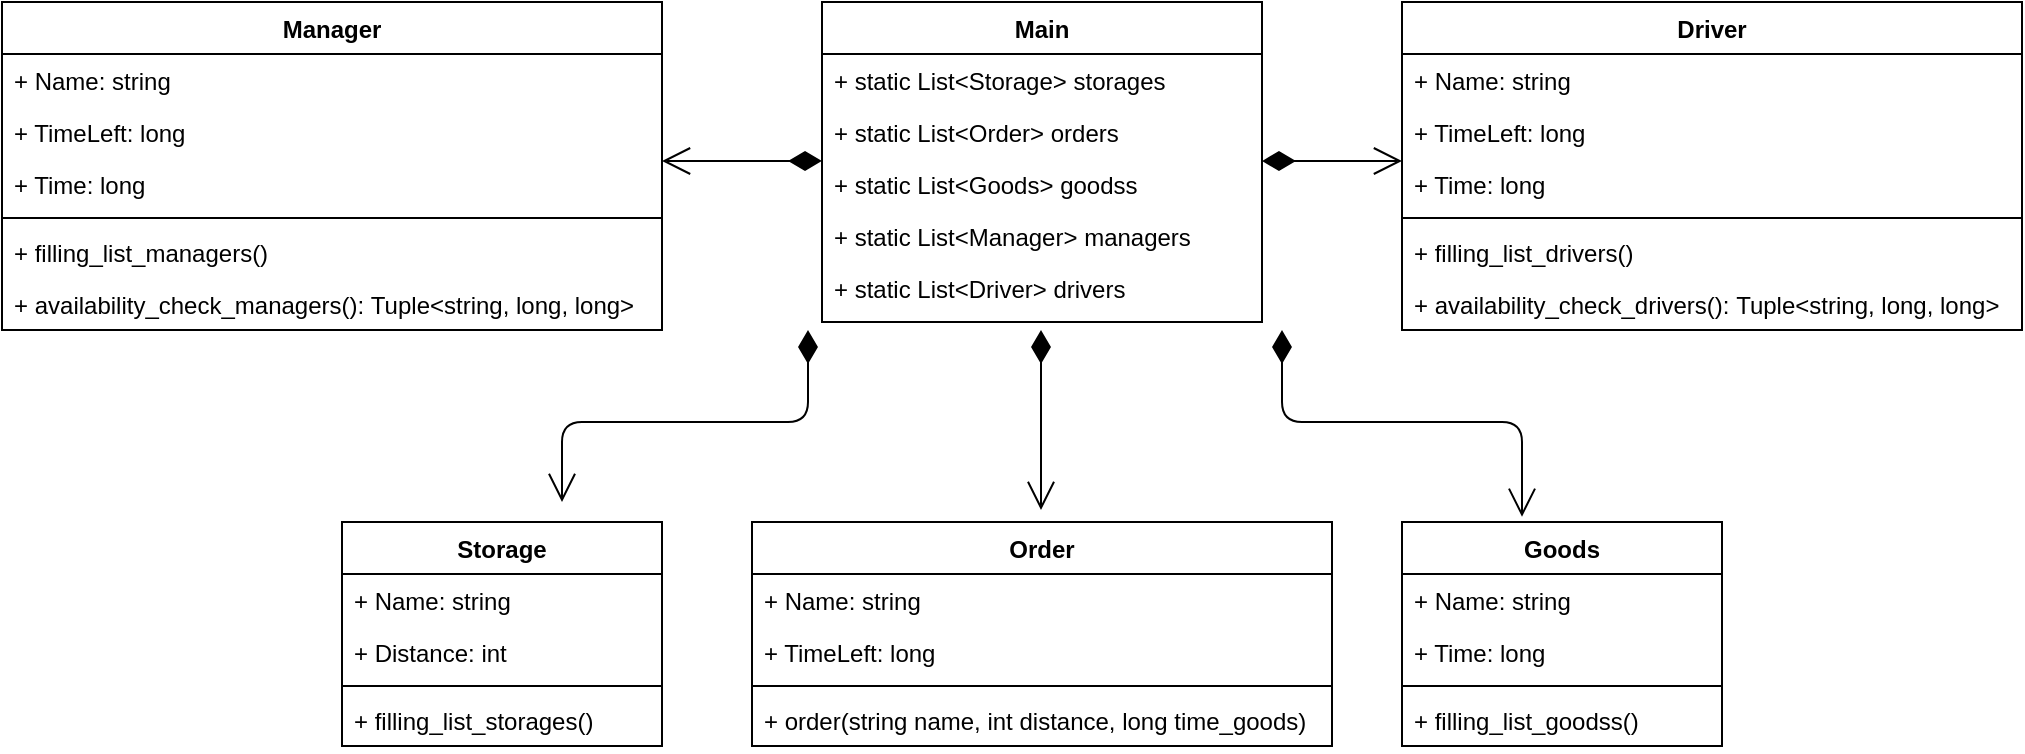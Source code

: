 <mxfile version="12.6.6" type="device"><diagram id="UmkeF1wVnzAq14_-rtWw" name="Page-1"><mxGraphModel dx="1278" dy="652" grid="1" gridSize="10" guides="1" tooltips="1" connect="1" arrows="1" fold="1" page="1" pageScale="1" pageWidth="827" pageHeight="1169" math="0" shadow="0"><root><mxCell id="0"/><mxCell id="1" parent="0"/><mxCell id="97qBTotvS9UIJsR-TAPf-1" value="Order" style="swimlane;fontStyle=1;align=center;verticalAlign=top;childLayout=stackLayout;horizontal=1;startSize=26;horizontalStack=0;resizeParent=1;resizeParentMax=0;resizeLast=0;collapsible=1;marginBottom=0;" vertex="1" parent="1"><mxGeometry x="385" y="270" width="290" height="112" as="geometry"/></mxCell><mxCell id="97qBTotvS9UIJsR-TAPf-2" value="+ Name: string" style="text;strokeColor=none;fillColor=none;align=left;verticalAlign=top;spacingLeft=4;spacingRight=4;overflow=hidden;rotatable=0;points=[[0,0.5],[1,0.5]];portConstraint=eastwest;" vertex="1" parent="97qBTotvS9UIJsR-TAPf-1"><mxGeometry y="26" width="290" height="26" as="geometry"/></mxCell><mxCell id="97qBTotvS9UIJsR-TAPf-5" value="+ TimeLeft: long" style="text;strokeColor=none;fillColor=none;align=left;verticalAlign=top;spacingLeft=4;spacingRight=4;overflow=hidden;rotatable=0;points=[[0,0.5],[1,0.5]];portConstraint=eastwest;" vertex="1" parent="97qBTotvS9UIJsR-TAPf-1"><mxGeometry y="52" width="290" height="26" as="geometry"/></mxCell><mxCell id="97qBTotvS9UIJsR-TAPf-3" value="" style="line;strokeWidth=1;fillColor=none;align=left;verticalAlign=middle;spacingTop=-1;spacingLeft=3;spacingRight=3;rotatable=0;labelPosition=right;points=[];portConstraint=eastwest;" vertex="1" parent="97qBTotvS9UIJsR-TAPf-1"><mxGeometry y="78" width="290" height="8" as="geometry"/></mxCell><mxCell id="97qBTotvS9UIJsR-TAPf-4" value="+ order(string name, int distance, long time_goods)" style="text;strokeColor=none;fillColor=none;align=left;verticalAlign=top;spacingLeft=4;spacingRight=4;overflow=hidden;rotatable=0;points=[[0,0.5],[1,0.5]];portConstraint=eastwest;" vertex="1" parent="97qBTotvS9UIJsR-TAPf-1"><mxGeometry y="86" width="290" height="26" as="geometry"/></mxCell><mxCell id="97qBTotvS9UIJsR-TAPf-6" value="Goods" style="swimlane;fontStyle=1;align=center;verticalAlign=top;childLayout=stackLayout;horizontal=1;startSize=26;horizontalStack=0;resizeParent=1;resizeParentMax=0;resizeLast=0;collapsible=1;marginBottom=0;" vertex="1" parent="1"><mxGeometry x="710" y="270" width="160" height="112" as="geometry"/></mxCell><mxCell id="97qBTotvS9UIJsR-TAPf-7" value="+ Name: string" style="text;strokeColor=none;fillColor=none;align=left;verticalAlign=top;spacingLeft=4;spacingRight=4;overflow=hidden;rotatable=0;points=[[0,0.5],[1,0.5]];portConstraint=eastwest;" vertex="1" parent="97qBTotvS9UIJsR-TAPf-6"><mxGeometry y="26" width="160" height="26" as="geometry"/></mxCell><mxCell id="97qBTotvS9UIJsR-TAPf-10" value="+ Time: long" style="text;strokeColor=none;fillColor=none;align=left;verticalAlign=top;spacingLeft=4;spacingRight=4;overflow=hidden;rotatable=0;points=[[0,0.5],[1,0.5]];portConstraint=eastwest;" vertex="1" parent="97qBTotvS9UIJsR-TAPf-6"><mxGeometry y="52" width="160" height="26" as="geometry"/></mxCell><mxCell id="97qBTotvS9UIJsR-TAPf-8" value="" style="line;strokeWidth=1;fillColor=none;align=left;verticalAlign=middle;spacingTop=-1;spacingLeft=3;spacingRight=3;rotatable=0;labelPosition=right;points=[];portConstraint=eastwest;" vertex="1" parent="97qBTotvS9UIJsR-TAPf-6"><mxGeometry y="78" width="160" height="8" as="geometry"/></mxCell><mxCell id="97qBTotvS9UIJsR-TAPf-9" value="+ filling_list_goodss()" style="text;strokeColor=none;fillColor=none;align=left;verticalAlign=top;spacingLeft=4;spacingRight=4;overflow=hidden;rotatable=0;points=[[0,0.5],[1,0.5]];portConstraint=eastwest;" vertex="1" parent="97qBTotvS9UIJsR-TAPf-6"><mxGeometry y="86" width="160" height="26" as="geometry"/></mxCell><mxCell id="97qBTotvS9UIJsR-TAPf-11" value="Manager" style="swimlane;fontStyle=1;align=center;verticalAlign=top;childLayout=stackLayout;horizontal=1;startSize=26;horizontalStack=0;resizeParent=1;resizeParentMax=0;resizeLast=0;collapsible=1;marginBottom=0;" vertex="1" parent="1"><mxGeometry x="10" y="10" width="330" height="164" as="geometry"/></mxCell><mxCell id="97qBTotvS9UIJsR-TAPf-12" value="+ Name: string" style="text;strokeColor=none;fillColor=none;align=left;verticalAlign=top;spacingLeft=4;spacingRight=4;overflow=hidden;rotatable=0;points=[[0,0.5],[1,0.5]];portConstraint=eastwest;" vertex="1" parent="97qBTotvS9UIJsR-TAPf-11"><mxGeometry y="26" width="330" height="26" as="geometry"/></mxCell><mxCell id="97qBTotvS9UIJsR-TAPf-15" value="+ TimeLeft: long" style="text;strokeColor=none;fillColor=none;align=left;verticalAlign=top;spacingLeft=4;spacingRight=4;overflow=hidden;rotatable=0;points=[[0,0.5],[1,0.5]];portConstraint=eastwest;" vertex="1" parent="97qBTotvS9UIJsR-TAPf-11"><mxGeometry y="52" width="330" height="26" as="geometry"/></mxCell><mxCell id="97qBTotvS9UIJsR-TAPf-16" value="+ Time: long" style="text;strokeColor=none;fillColor=none;align=left;verticalAlign=top;spacingLeft=4;spacingRight=4;overflow=hidden;rotatable=0;points=[[0,0.5],[1,0.5]];portConstraint=eastwest;" vertex="1" parent="97qBTotvS9UIJsR-TAPf-11"><mxGeometry y="78" width="330" height="26" as="geometry"/></mxCell><mxCell id="97qBTotvS9UIJsR-TAPf-13" value="" style="line;strokeWidth=1;fillColor=none;align=left;verticalAlign=middle;spacingTop=-1;spacingLeft=3;spacingRight=3;rotatable=0;labelPosition=right;points=[];portConstraint=eastwest;" vertex="1" parent="97qBTotvS9UIJsR-TAPf-11"><mxGeometry y="104" width="330" height="8" as="geometry"/></mxCell><mxCell id="97qBTotvS9UIJsR-TAPf-14" value="+ filling_list_managers()" style="text;strokeColor=none;fillColor=none;align=left;verticalAlign=top;spacingLeft=4;spacingRight=4;overflow=hidden;rotatable=0;points=[[0,0.5],[1,0.5]];portConstraint=eastwest;" vertex="1" parent="97qBTotvS9UIJsR-TAPf-11"><mxGeometry y="112" width="330" height="26" as="geometry"/></mxCell><mxCell id="97qBTotvS9UIJsR-TAPf-17" value="+ availability_check_managers(): Tuple&lt;string, long, long&gt;" style="text;strokeColor=none;fillColor=none;align=left;verticalAlign=top;spacingLeft=4;spacingRight=4;overflow=hidden;rotatable=0;points=[[0,0.5],[1,0.5]];portConstraint=eastwest;" vertex="1" parent="97qBTotvS9UIJsR-TAPf-11"><mxGeometry y="138" width="330" height="26" as="geometry"/></mxCell><mxCell id="97qBTotvS9UIJsR-TAPf-18" value="Driver" style="swimlane;fontStyle=1;align=center;verticalAlign=top;childLayout=stackLayout;horizontal=1;startSize=26;horizontalStack=0;resizeParent=1;resizeParentMax=0;resizeLast=0;collapsible=1;marginBottom=0;" vertex="1" parent="1"><mxGeometry x="710" y="10" width="310" height="164" as="geometry"/></mxCell><mxCell id="97qBTotvS9UIJsR-TAPf-19" value="+ Name: string" style="text;strokeColor=none;fillColor=none;align=left;verticalAlign=top;spacingLeft=4;spacingRight=4;overflow=hidden;rotatable=0;points=[[0,0.5],[1,0.5]];portConstraint=eastwest;" vertex="1" parent="97qBTotvS9UIJsR-TAPf-18"><mxGeometry y="26" width="310" height="26" as="geometry"/></mxCell><mxCell id="97qBTotvS9UIJsR-TAPf-20" value="+ TimeLeft: long" style="text;strokeColor=none;fillColor=none;align=left;verticalAlign=top;spacingLeft=4;spacingRight=4;overflow=hidden;rotatable=0;points=[[0,0.5],[1,0.5]];portConstraint=eastwest;" vertex="1" parent="97qBTotvS9UIJsR-TAPf-18"><mxGeometry y="52" width="310" height="26" as="geometry"/></mxCell><mxCell id="97qBTotvS9UIJsR-TAPf-21" value="+ Time: long" style="text;strokeColor=none;fillColor=none;align=left;verticalAlign=top;spacingLeft=4;spacingRight=4;overflow=hidden;rotatable=0;points=[[0,0.5],[1,0.5]];portConstraint=eastwest;" vertex="1" parent="97qBTotvS9UIJsR-TAPf-18"><mxGeometry y="78" width="310" height="26" as="geometry"/></mxCell><mxCell id="97qBTotvS9UIJsR-TAPf-22" value="" style="line;strokeWidth=1;fillColor=none;align=left;verticalAlign=middle;spacingTop=-1;spacingLeft=3;spacingRight=3;rotatable=0;labelPosition=right;points=[];portConstraint=eastwest;" vertex="1" parent="97qBTotvS9UIJsR-TAPf-18"><mxGeometry y="104" width="310" height="8" as="geometry"/></mxCell><mxCell id="97qBTotvS9UIJsR-TAPf-23" value="+ filling_list_drivers()" style="text;strokeColor=none;fillColor=none;align=left;verticalAlign=top;spacingLeft=4;spacingRight=4;overflow=hidden;rotatable=0;points=[[0,0.5],[1,0.5]];portConstraint=eastwest;" vertex="1" parent="97qBTotvS9UIJsR-TAPf-18"><mxGeometry y="112" width="310" height="26" as="geometry"/></mxCell><mxCell id="97qBTotvS9UIJsR-TAPf-24" value="+ availability_check_drivers(): Tuple&lt;string, long, long&gt;" style="text;strokeColor=none;fillColor=none;align=left;verticalAlign=top;spacingLeft=4;spacingRight=4;overflow=hidden;rotatable=0;points=[[0,0.5],[1,0.5]];portConstraint=eastwest;" vertex="1" parent="97qBTotvS9UIJsR-TAPf-18"><mxGeometry y="138" width="310" height="26" as="geometry"/></mxCell><mxCell id="97qBTotvS9UIJsR-TAPf-25" value="Storage" style="swimlane;fontStyle=1;align=center;verticalAlign=top;childLayout=stackLayout;horizontal=1;startSize=26;horizontalStack=0;resizeParent=1;resizeParentMax=0;resizeLast=0;collapsible=1;marginBottom=0;" vertex="1" parent="1"><mxGeometry x="180" y="270" width="160" height="112" as="geometry"/></mxCell><mxCell id="97qBTotvS9UIJsR-TAPf-26" value="+ Name: string" style="text;strokeColor=none;fillColor=none;align=left;verticalAlign=top;spacingLeft=4;spacingRight=4;overflow=hidden;rotatable=0;points=[[0,0.5],[1,0.5]];portConstraint=eastwest;" vertex="1" parent="97qBTotvS9UIJsR-TAPf-25"><mxGeometry y="26" width="160" height="26" as="geometry"/></mxCell><mxCell id="97qBTotvS9UIJsR-TAPf-29" value="+ Distance: int" style="text;strokeColor=none;fillColor=none;align=left;verticalAlign=top;spacingLeft=4;spacingRight=4;overflow=hidden;rotatable=0;points=[[0,0.5],[1,0.5]];portConstraint=eastwest;" vertex="1" parent="97qBTotvS9UIJsR-TAPf-25"><mxGeometry y="52" width="160" height="26" as="geometry"/></mxCell><mxCell id="97qBTotvS9UIJsR-TAPf-27" value="" style="line;strokeWidth=1;fillColor=none;align=left;verticalAlign=middle;spacingTop=-1;spacingLeft=3;spacingRight=3;rotatable=0;labelPosition=right;points=[];portConstraint=eastwest;" vertex="1" parent="97qBTotvS9UIJsR-TAPf-25"><mxGeometry y="78" width="160" height="8" as="geometry"/></mxCell><mxCell id="97qBTotvS9UIJsR-TAPf-28" value="+ filling_list_storages()" style="text;strokeColor=none;fillColor=none;align=left;verticalAlign=top;spacingLeft=4;spacingRight=4;overflow=hidden;rotatable=0;points=[[0,0.5],[1,0.5]];portConstraint=eastwest;" vertex="1" parent="97qBTotvS9UIJsR-TAPf-25"><mxGeometry y="86" width="160" height="26" as="geometry"/></mxCell><mxCell id="97qBTotvS9UIJsR-TAPf-34" value="Main" style="swimlane;fontStyle=1;align=center;verticalAlign=top;childLayout=stackLayout;horizontal=1;startSize=26;horizontalStack=0;resizeParent=1;resizeParentMax=0;resizeLast=0;collapsible=1;marginBottom=0;" vertex="1" parent="1"><mxGeometry x="420" y="10" width="220" height="160" as="geometry"/></mxCell><mxCell id="97qBTotvS9UIJsR-TAPf-35" value="+ static List&lt;Storage&gt; storages&#10;&#10;" style="text;strokeColor=none;fillColor=none;align=left;verticalAlign=top;spacingLeft=4;spacingRight=4;overflow=hidden;rotatable=0;points=[[0,0.5],[1,0.5]];portConstraint=eastwest;" vertex="1" parent="97qBTotvS9UIJsR-TAPf-34"><mxGeometry y="26" width="220" height="26" as="geometry"/></mxCell><mxCell id="97qBTotvS9UIJsR-TAPf-43" value="+ static List&lt;Order&gt; orders" style="text;strokeColor=none;fillColor=none;align=left;verticalAlign=top;spacingLeft=4;spacingRight=4;overflow=hidden;rotatable=0;points=[[0,0.5],[1,0.5]];portConstraint=eastwest;" vertex="1" parent="97qBTotvS9UIJsR-TAPf-34"><mxGeometry y="52" width="220" height="26" as="geometry"/></mxCell><mxCell id="97qBTotvS9UIJsR-TAPf-44" value="+ static List&lt;Goods&gt; goodss" style="text;strokeColor=none;fillColor=none;align=left;verticalAlign=top;spacingLeft=4;spacingRight=4;overflow=hidden;rotatable=0;points=[[0,0.5],[1,0.5]];portConstraint=eastwest;" vertex="1" parent="97qBTotvS9UIJsR-TAPf-34"><mxGeometry y="78" width="220" height="26" as="geometry"/></mxCell><mxCell id="97qBTotvS9UIJsR-TAPf-45" value="+ static List&lt;Manager&gt; managers&#10;" style="text;strokeColor=none;fillColor=none;align=left;verticalAlign=top;spacingLeft=4;spacingRight=4;overflow=hidden;rotatable=0;points=[[0,0.5],[1,0.5]];portConstraint=eastwest;" vertex="1" parent="97qBTotvS9UIJsR-TAPf-34"><mxGeometry y="104" width="220" height="26" as="geometry"/></mxCell><mxCell id="97qBTotvS9UIJsR-TAPf-46" value="+ static List&lt;Driver&gt; drivers&#10;" style="text;strokeColor=none;fillColor=none;align=left;verticalAlign=top;spacingLeft=4;spacingRight=4;overflow=hidden;rotatable=0;points=[[0,0.5],[1,0.5]];portConstraint=eastwest;" vertex="1" parent="97qBTotvS9UIJsR-TAPf-34"><mxGeometry y="130" width="220" height="30" as="geometry"/></mxCell><mxCell id="97qBTotvS9UIJsR-TAPf-47" value="" style="endArrow=open;html=1;endSize=12;startArrow=diamondThin;startSize=14;startFill=1;edgeStyle=orthogonalEdgeStyle;align=left;verticalAlign=bottom;" edge="1" parent="1"><mxGeometry x="-1" y="140" relative="1" as="geometry"><mxPoint x="529.5" y="174" as="sourcePoint"/><mxPoint x="529.5" y="264" as="targetPoint"/><mxPoint y="-10" as="offset"/></mxGeometry></mxCell><mxCell id="97qBTotvS9UIJsR-TAPf-48" value="" style="endArrow=open;html=1;endSize=12;startArrow=diamondThin;startSize=14;startFill=1;edgeStyle=orthogonalEdgeStyle;align=left;verticalAlign=bottom;entryX=0.375;entryY=-0.023;entryDx=0;entryDy=0;entryPerimeter=0;" edge="1" parent="1" target="97qBTotvS9UIJsR-TAPf-6"><mxGeometry x="-1" y="126" relative="1" as="geometry"><mxPoint x="650" y="174" as="sourcePoint"/><mxPoint x="650" y="234" as="targetPoint"/><Array as="points"><mxPoint x="650" y="220"/><mxPoint x="770" y="220"/></Array><mxPoint x="-120" y="86" as="offset"/></mxGeometry></mxCell><mxCell id="97qBTotvS9UIJsR-TAPf-49" value="" style="endArrow=open;html=1;endSize=12;startArrow=diamondThin;startSize=14;startFill=1;edgeStyle=orthogonalEdgeStyle;align=left;verticalAlign=bottom;" edge="1" parent="1"><mxGeometry x="1" y="191" relative="1" as="geometry"><mxPoint x="640" y="89.5" as="sourcePoint"/><mxPoint x="710" y="89.5" as="targetPoint"/><mxPoint x="190" y="171" as="offset"/></mxGeometry></mxCell><mxCell id="97qBTotvS9UIJsR-TAPf-50" value="" style="endArrow=open;html=1;endSize=12;startArrow=diamondThin;startSize=14;startFill=1;edgeStyle=orthogonalEdgeStyle;align=left;verticalAlign=bottom;" edge="1" parent="1"><mxGeometry x="1" y="50" relative="1" as="geometry"><mxPoint x="420" y="89.5" as="sourcePoint"/><mxPoint x="340" y="89.5" as="targetPoint"/><mxPoint x="30" y="10" as="offset"/></mxGeometry></mxCell><mxCell id="97qBTotvS9UIJsR-TAPf-51" value="" style="endArrow=open;html=1;endSize=12;startArrow=diamondThin;startSize=14;startFill=1;edgeStyle=orthogonalEdgeStyle;align=left;verticalAlign=bottom;" edge="1" parent="1"><mxGeometry x="1" y="122" relative="1" as="geometry"><mxPoint x="413" y="174" as="sourcePoint"/><mxPoint x="290" y="260" as="targetPoint"/><Array as="points"><mxPoint x="413" y="220"/><mxPoint x="290" y="220"/></Array><mxPoint x="120" y="102" as="offset"/></mxGeometry></mxCell></root></mxGraphModel></diagram></mxfile>